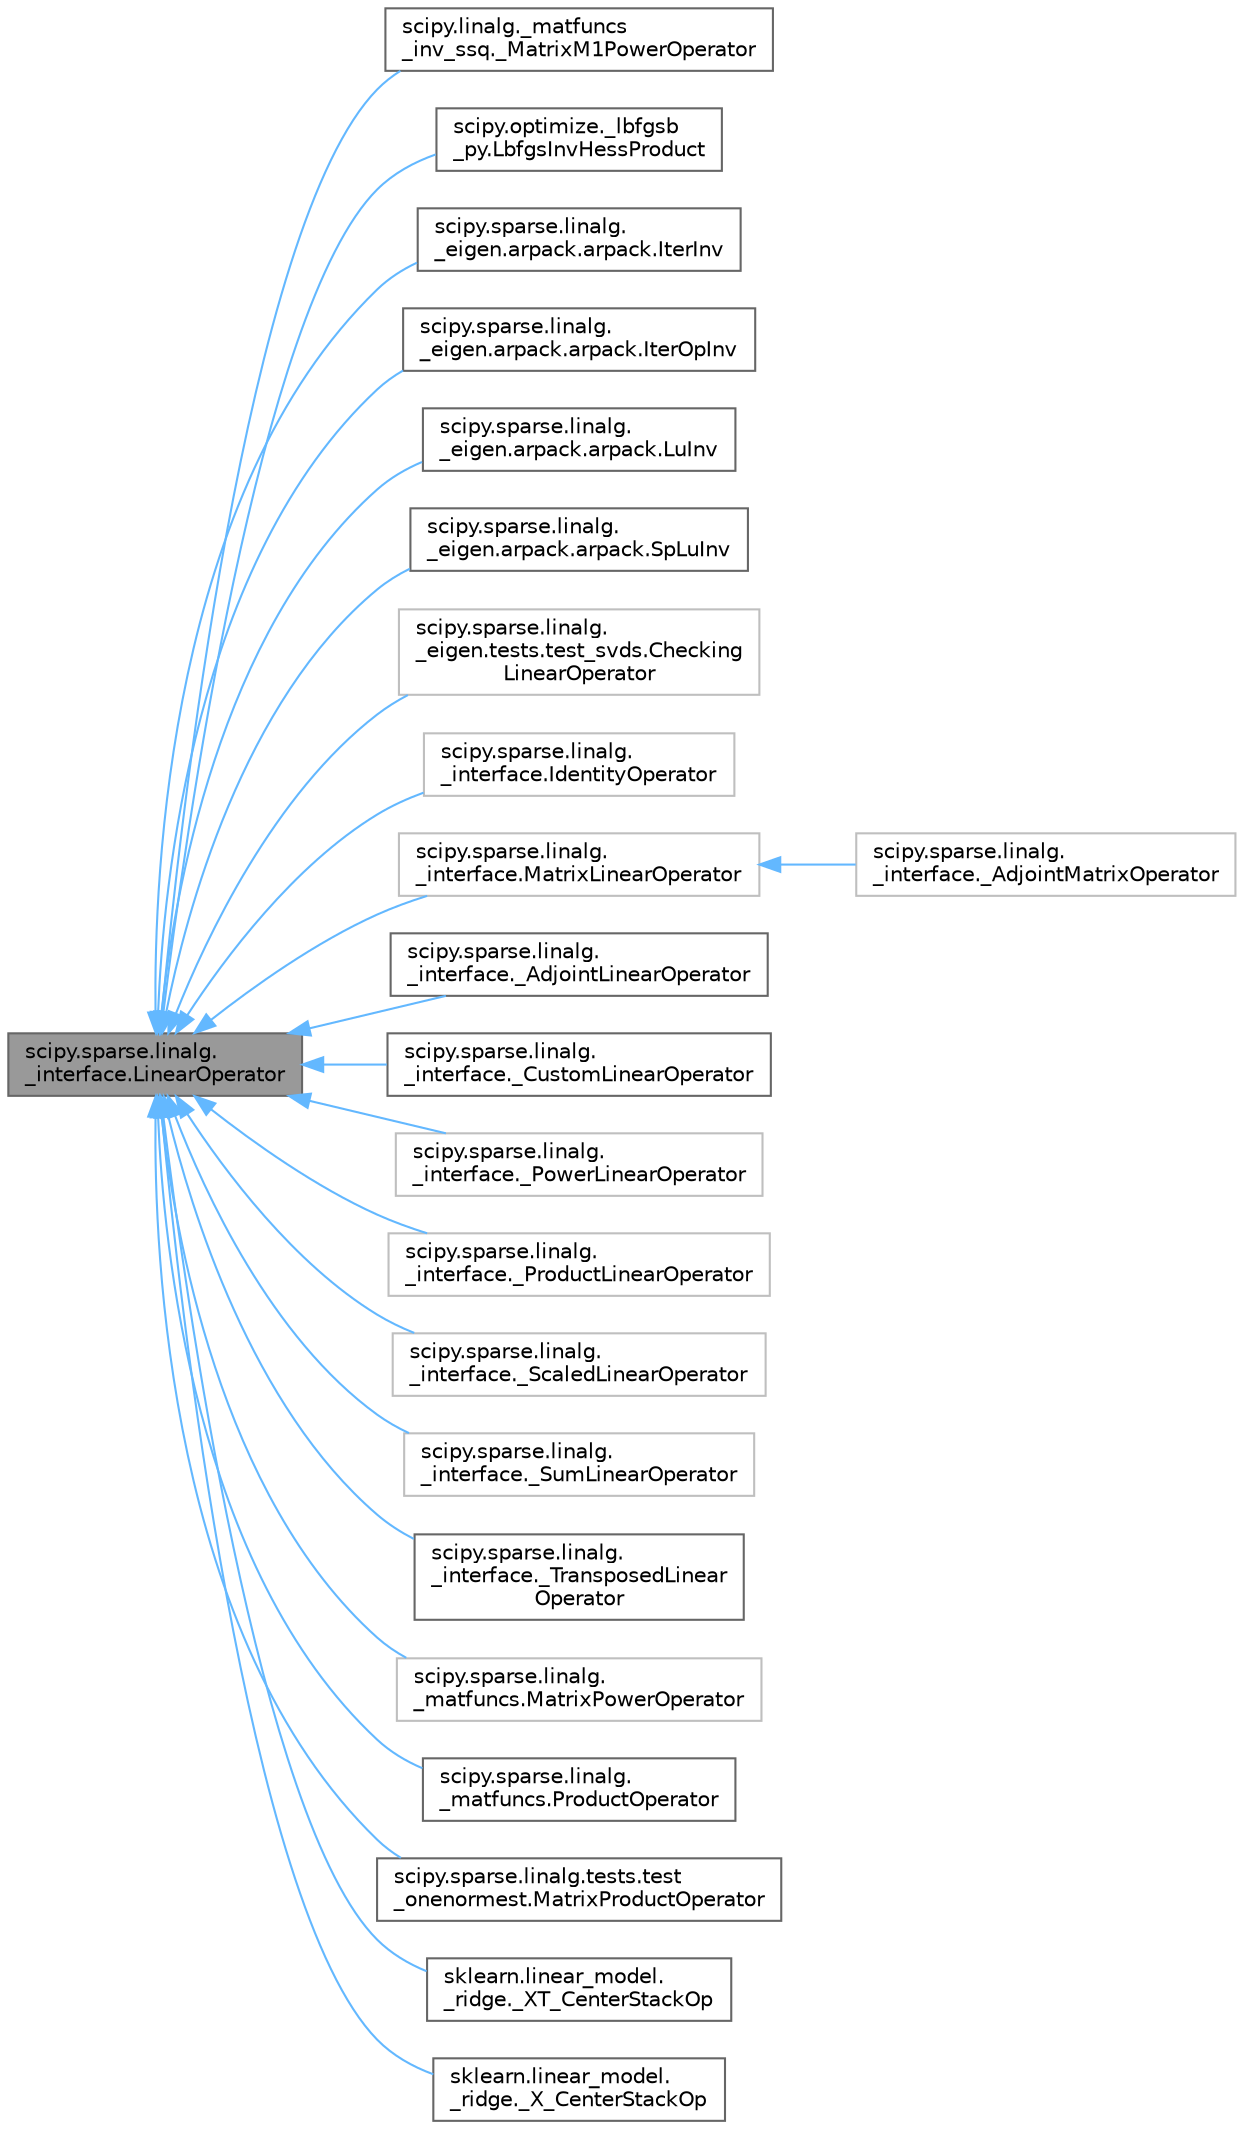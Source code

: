 digraph "scipy.sparse.linalg._interface.LinearOperator"
{
 // LATEX_PDF_SIZE
  bgcolor="transparent";
  edge [fontname=Helvetica,fontsize=10,labelfontname=Helvetica,labelfontsize=10];
  node [fontname=Helvetica,fontsize=10,shape=box,height=0.2,width=0.4];
  rankdir="LR";
  Node1 [id="Node000001",label="scipy.sparse.linalg.\l_interface.LinearOperator",height=0.2,width=0.4,color="gray40", fillcolor="grey60", style="filled", fontcolor="black",tooltip=" "];
  Node1 -> Node2 [id="edge1_Node000001_Node000002",dir="back",color="steelblue1",style="solid",tooltip=" "];
  Node2 [id="Node000002",label="scipy.linalg._matfuncs\l_inv_ssq._MatrixM1PowerOperator",height=0.2,width=0.4,color="gray40", fillcolor="white", style="filled",URL="$da/d50/classscipy_1_1linalg_1_1__matfuncs__inv__ssq_1_1__MatrixM1PowerOperator.html",tooltip=" "];
  Node1 -> Node3 [id="edge2_Node000001_Node000003",dir="back",color="steelblue1",style="solid",tooltip=" "];
  Node3 [id="Node000003",label="scipy.optimize._lbfgsb\l_py.LbfgsInvHessProduct",height=0.2,width=0.4,color="gray40", fillcolor="white", style="filled",URL="$d7/d1d/classscipy_1_1optimize_1_1__lbfgsb__py_1_1LbfgsInvHessProduct.html",tooltip=" "];
  Node1 -> Node4 [id="edge3_Node000001_Node000004",dir="back",color="steelblue1",style="solid",tooltip=" "];
  Node4 [id="Node000004",label="scipy.sparse.linalg.\l_eigen.arpack.arpack.IterInv",height=0.2,width=0.4,color="gray40", fillcolor="white", style="filled",URL="$d3/d70/classscipy_1_1sparse_1_1linalg_1_1__eigen_1_1arpack_1_1arpack_1_1IterInv.html",tooltip=" "];
  Node1 -> Node5 [id="edge4_Node000001_Node000005",dir="back",color="steelblue1",style="solid",tooltip=" "];
  Node5 [id="Node000005",label="scipy.sparse.linalg.\l_eigen.arpack.arpack.IterOpInv",height=0.2,width=0.4,color="gray40", fillcolor="white", style="filled",URL="$db/dfc/classscipy_1_1sparse_1_1linalg_1_1__eigen_1_1arpack_1_1arpack_1_1IterOpInv.html",tooltip=" "];
  Node1 -> Node6 [id="edge5_Node000001_Node000006",dir="back",color="steelblue1",style="solid",tooltip=" "];
  Node6 [id="Node000006",label="scipy.sparse.linalg.\l_eigen.arpack.arpack.LuInv",height=0.2,width=0.4,color="gray40", fillcolor="white", style="filled",URL="$df/d60/classscipy_1_1sparse_1_1linalg_1_1__eigen_1_1arpack_1_1arpack_1_1LuInv.html",tooltip=" "];
  Node1 -> Node7 [id="edge6_Node000001_Node000007",dir="back",color="steelblue1",style="solid",tooltip=" "];
  Node7 [id="Node000007",label="scipy.sparse.linalg.\l_eigen.arpack.arpack.SpLuInv",height=0.2,width=0.4,color="gray40", fillcolor="white", style="filled",URL="$df/d76/classscipy_1_1sparse_1_1linalg_1_1__eigen_1_1arpack_1_1arpack_1_1SpLuInv.html",tooltip=" "];
  Node1 -> Node8 [id="edge7_Node000001_Node000008",dir="back",color="steelblue1",style="solid",tooltip=" "];
  Node8 [id="Node000008",label="scipy.sparse.linalg.\l_eigen.tests.test_svds.Checking\lLinearOperator",height=0.2,width=0.4,color="grey75", fillcolor="white", style="filled",URL="$d7/db9/classscipy_1_1sparse_1_1linalg_1_1__eigen_1_1tests_1_1test__svds_1_1CheckingLinearOperator.html",tooltip=" "];
  Node1 -> Node9 [id="edge8_Node000001_Node000009",dir="back",color="steelblue1",style="solid",tooltip=" "];
  Node9 [id="Node000009",label="scipy.sparse.linalg.\l_interface.IdentityOperator",height=0.2,width=0.4,color="grey75", fillcolor="white", style="filled",URL="$de/dda/classscipy_1_1sparse_1_1linalg_1_1__interface_1_1IdentityOperator.html",tooltip=" "];
  Node1 -> Node10 [id="edge9_Node000001_Node000010",dir="back",color="steelblue1",style="solid",tooltip=" "];
  Node10 [id="Node000010",label="scipy.sparse.linalg.\l_interface.MatrixLinearOperator",height=0.2,width=0.4,color="grey75", fillcolor="white", style="filled",URL="$de/d16/classscipy_1_1sparse_1_1linalg_1_1__interface_1_1MatrixLinearOperator.html",tooltip=" "];
  Node10 -> Node11 [id="edge10_Node000010_Node000011",dir="back",color="steelblue1",style="solid",tooltip=" "];
  Node11 [id="Node000011",label="scipy.sparse.linalg.\l_interface._AdjointMatrixOperator",height=0.2,width=0.4,color="grey75", fillcolor="white", style="filled",URL="$d0/d92/classscipy_1_1sparse_1_1linalg_1_1__interface_1_1__AdjointMatrixOperator.html",tooltip=" "];
  Node1 -> Node12 [id="edge11_Node000001_Node000012",dir="back",color="steelblue1",style="solid",tooltip=" "];
  Node12 [id="Node000012",label="scipy.sparse.linalg.\l_interface._AdjointLinearOperator",height=0.2,width=0.4,color="gray40", fillcolor="white", style="filled",URL="$d9/d11/classscipy_1_1sparse_1_1linalg_1_1__interface_1_1__AdjointLinearOperator.html",tooltip=" "];
  Node1 -> Node13 [id="edge12_Node000001_Node000013",dir="back",color="steelblue1",style="solid",tooltip=" "];
  Node13 [id="Node000013",label="scipy.sparse.linalg.\l_interface._CustomLinearOperator",height=0.2,width=0.4,color="gray40", fillcolor="white", style="filled",URL="$d2/d39/classscipy_1_1sparse_1_1linalg_1_1__interface_1_1__CustomLinearOperator.html",tooltip=" "];
  Node1 -> Node14 [id="edge13_Node000001_Node000014",dir="back",color="steelblue1",style="solid",tooltip=" "];
  Node14 [id="Node000014",label="scipy.sparse.linalg.\l_interface._PowerLinearOperator",height=0.2,width=0.4,color="grey75", fillcolor="white", style="filled",URL="$d7/d02/classscipy_1_1sparse_1_1linalg_1_1__interface_1_1__PowerLinearOperator.html",tooltip=" "];
  Node1 -> Node15 [id="edge14_Node000001_Node000015",dir="back",color="steelblue1",style="solid",tooltip=" "];
  Node15 [id="Node000015",label="scipy.sparse.linalg.\l_interface._ProductLinearOperator",height=0.2,width=0.4,color="grey75", fillcolor="white", style="filled",URL="$db/d0d/classscipy_1_1sparse_1_1linalg_1_1__interface_1_1__ProductLinearOperator.html",tooltip=" "];
  Node1 -> Node16 [id="edge15_Node000001_Node000016",dir="back",color="steelblue1",style="solid",tooltip=" "];
  Node16 [id="Node000016",label="scipy.sparse.linalg.\l_interface._ScaledLinearOperator",height=0.2,width=0.4,color="grey75", fillcolor="white", style="filled",URL="$df/d17/classscipy_1_1sparse_1_1linalg_1_1__interface_1_1__ScaledLinearOperator.html",tooltip=" "];
  Node1 -> Node17 [id="edge16_Node000001_Node000017",dir="back",color="steelblue1",style="solid",tooltip=" "];
  Node17 [id="Node000017",label="scipy.sparse.linalg.\l_interface._SumLinearOperator",height=0.2,width=0.4,color="grey75", fillcolor="white", style="filled",URL="$db/d10/classscipy_1_1sparse_1_1linalg_1_1__interface_1_1__SumLinearOperator.html",tooltip=" "];
  Node1 -> Node18 [id="edge17_Node000001_Node000018",dir="back",color="steelblue1",style="solid",tooltip=" "];
  Node18 [id="Node000018",label="scipy.sparse.linalg.\l_interface._TransposedLinear\lOperator",height=0.2,width=0.4,color="gray40", fillcolor="white", style="filled",URL="$d7/dde/classscipy_1_1sparse_1_1linalg_1_1__interface_1_1__TransposedLinearOperator.html",tooltip=" "];
  Node1 -> Node19 [id="edge18_Node000001_Node000019",dir="back",color="steelblue1",style="solid",tooltip=" "];
  Node19 [id="Node000019",label="scipy.sparse.linalg.\l_matfuncs.MatrixPowerOperator",height=0.2,width=0.4,color="grey75", fillcolor="white", style="filled",URL="$da/dac/classscipy_1_1sparse_1_1linalg_1_1__matfuncs_1_1MatrixPowerOperator.html",tooltip=" "];
  Node1 -> Node20 [id="edge19_Node000001_Node000020",dir="back",color="steelblue1",style="solid",tooltip=" "];
  Node20 [id="Node000020",label="scipy.sparse.linalg.\l_matfuncs.ProductOperator",height=0.2,width=0.4,color="gray40", fillcolor="white", style="filled",URL="$dc/de4/classscipy_1_1sparse_1_1linalg_1_1__matfuncs_1_1ProductOperator.html",tooltip=" "];
  Node1 -> Node21 [id="edge20_Node000001_Node000021",dir="back",color="steelblue1",style="solid",tooltip=" "];
  Node21 [id="Node000021",label="scipy.sparse.linalg.tests.test\l_onenormest.MatrixProductOperator",height=0.2,width=0.4,color="gray40", fillcolor="white", style="filled",URL="$d8/d0e/classscipy_1_1sparse_1_1linalg_1_1tests_1_1test__onenormest_1_1MatrixProductOperator.html",tooltip=" "];
  Node1 -> Node22 [id="edge21_Node000001_Node000022",dir="back",color="steelblue1",style="solid",tooltip=" "];
  Node22 [id="Node000022",label="sklearn.linear_model.\l_ridge._XT_CenterStackOp",height=0.2,width=0.4,color="gray40", fillcolor="white", style="filled",URL="$d1/d27/classsklearn_1_1linear__model_1_1__ridge_1_1__XT__CenterStackOp.html",tooltip=" "];
  Node1 -> Node23 [id="edge22_Node000001_Node000023",dir="back",color="steelblue1",style="solid",tooltip=" "];
  Node23 [id="Node000023",label="sklearn.linear_model.\l_ridge._X_CenterStackOp",height=0.2,width=0.4,color="gray40", fillcolor="white", style="filled",URL="$d8/dd3/classsklearn_1_1linear__model_1_1__ridge_1_1__X__CenterStackOp.html",tooltip=" "];
}
